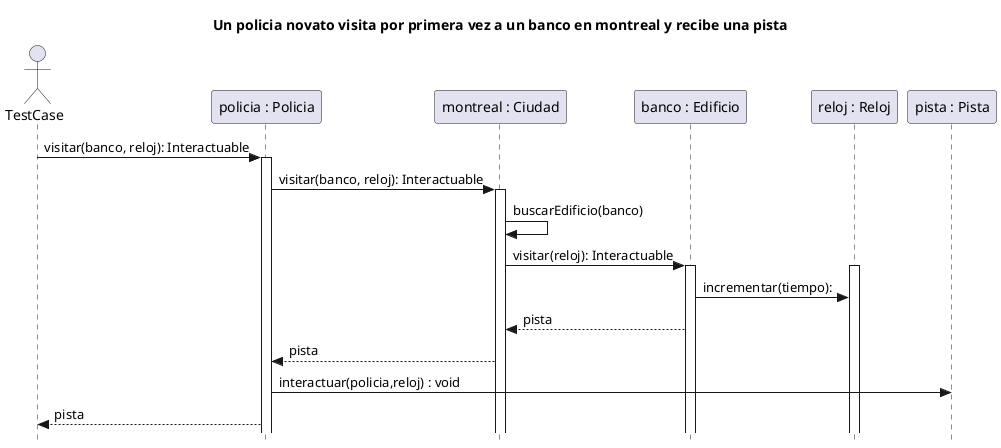 @startuml
skinparam style strictuml
title:  Un policia novato visita por primera vez a un banco en montreal y recibe una pista
actor TestCase

participant "policia : Policia" as policia
participant "montreal : Ciudad" as ciudad
participant "banco : Edificio" as banco
participant "reloj : Reloj" as reloj
participant "pista : Pista" as pista

TestCase -> policia: visitar(banco, reloj): Interactuable
activate policia
policia -> ciudad: visitar(banco, reloj): Interactuable
activate ciudad
ciudad -> ciudad: buscarEdificio(banco)
ciudad -> banco: visitar(reloj): Interactuable
activate banco
activate reloj
banco -> reloj: incrementar(tiempo):
banco --> ciudad:pista
ciudad -->policia:pista

policia -> pista : interactuar(policia,reloj) : void
policia --> TestCase:pista
@enduml